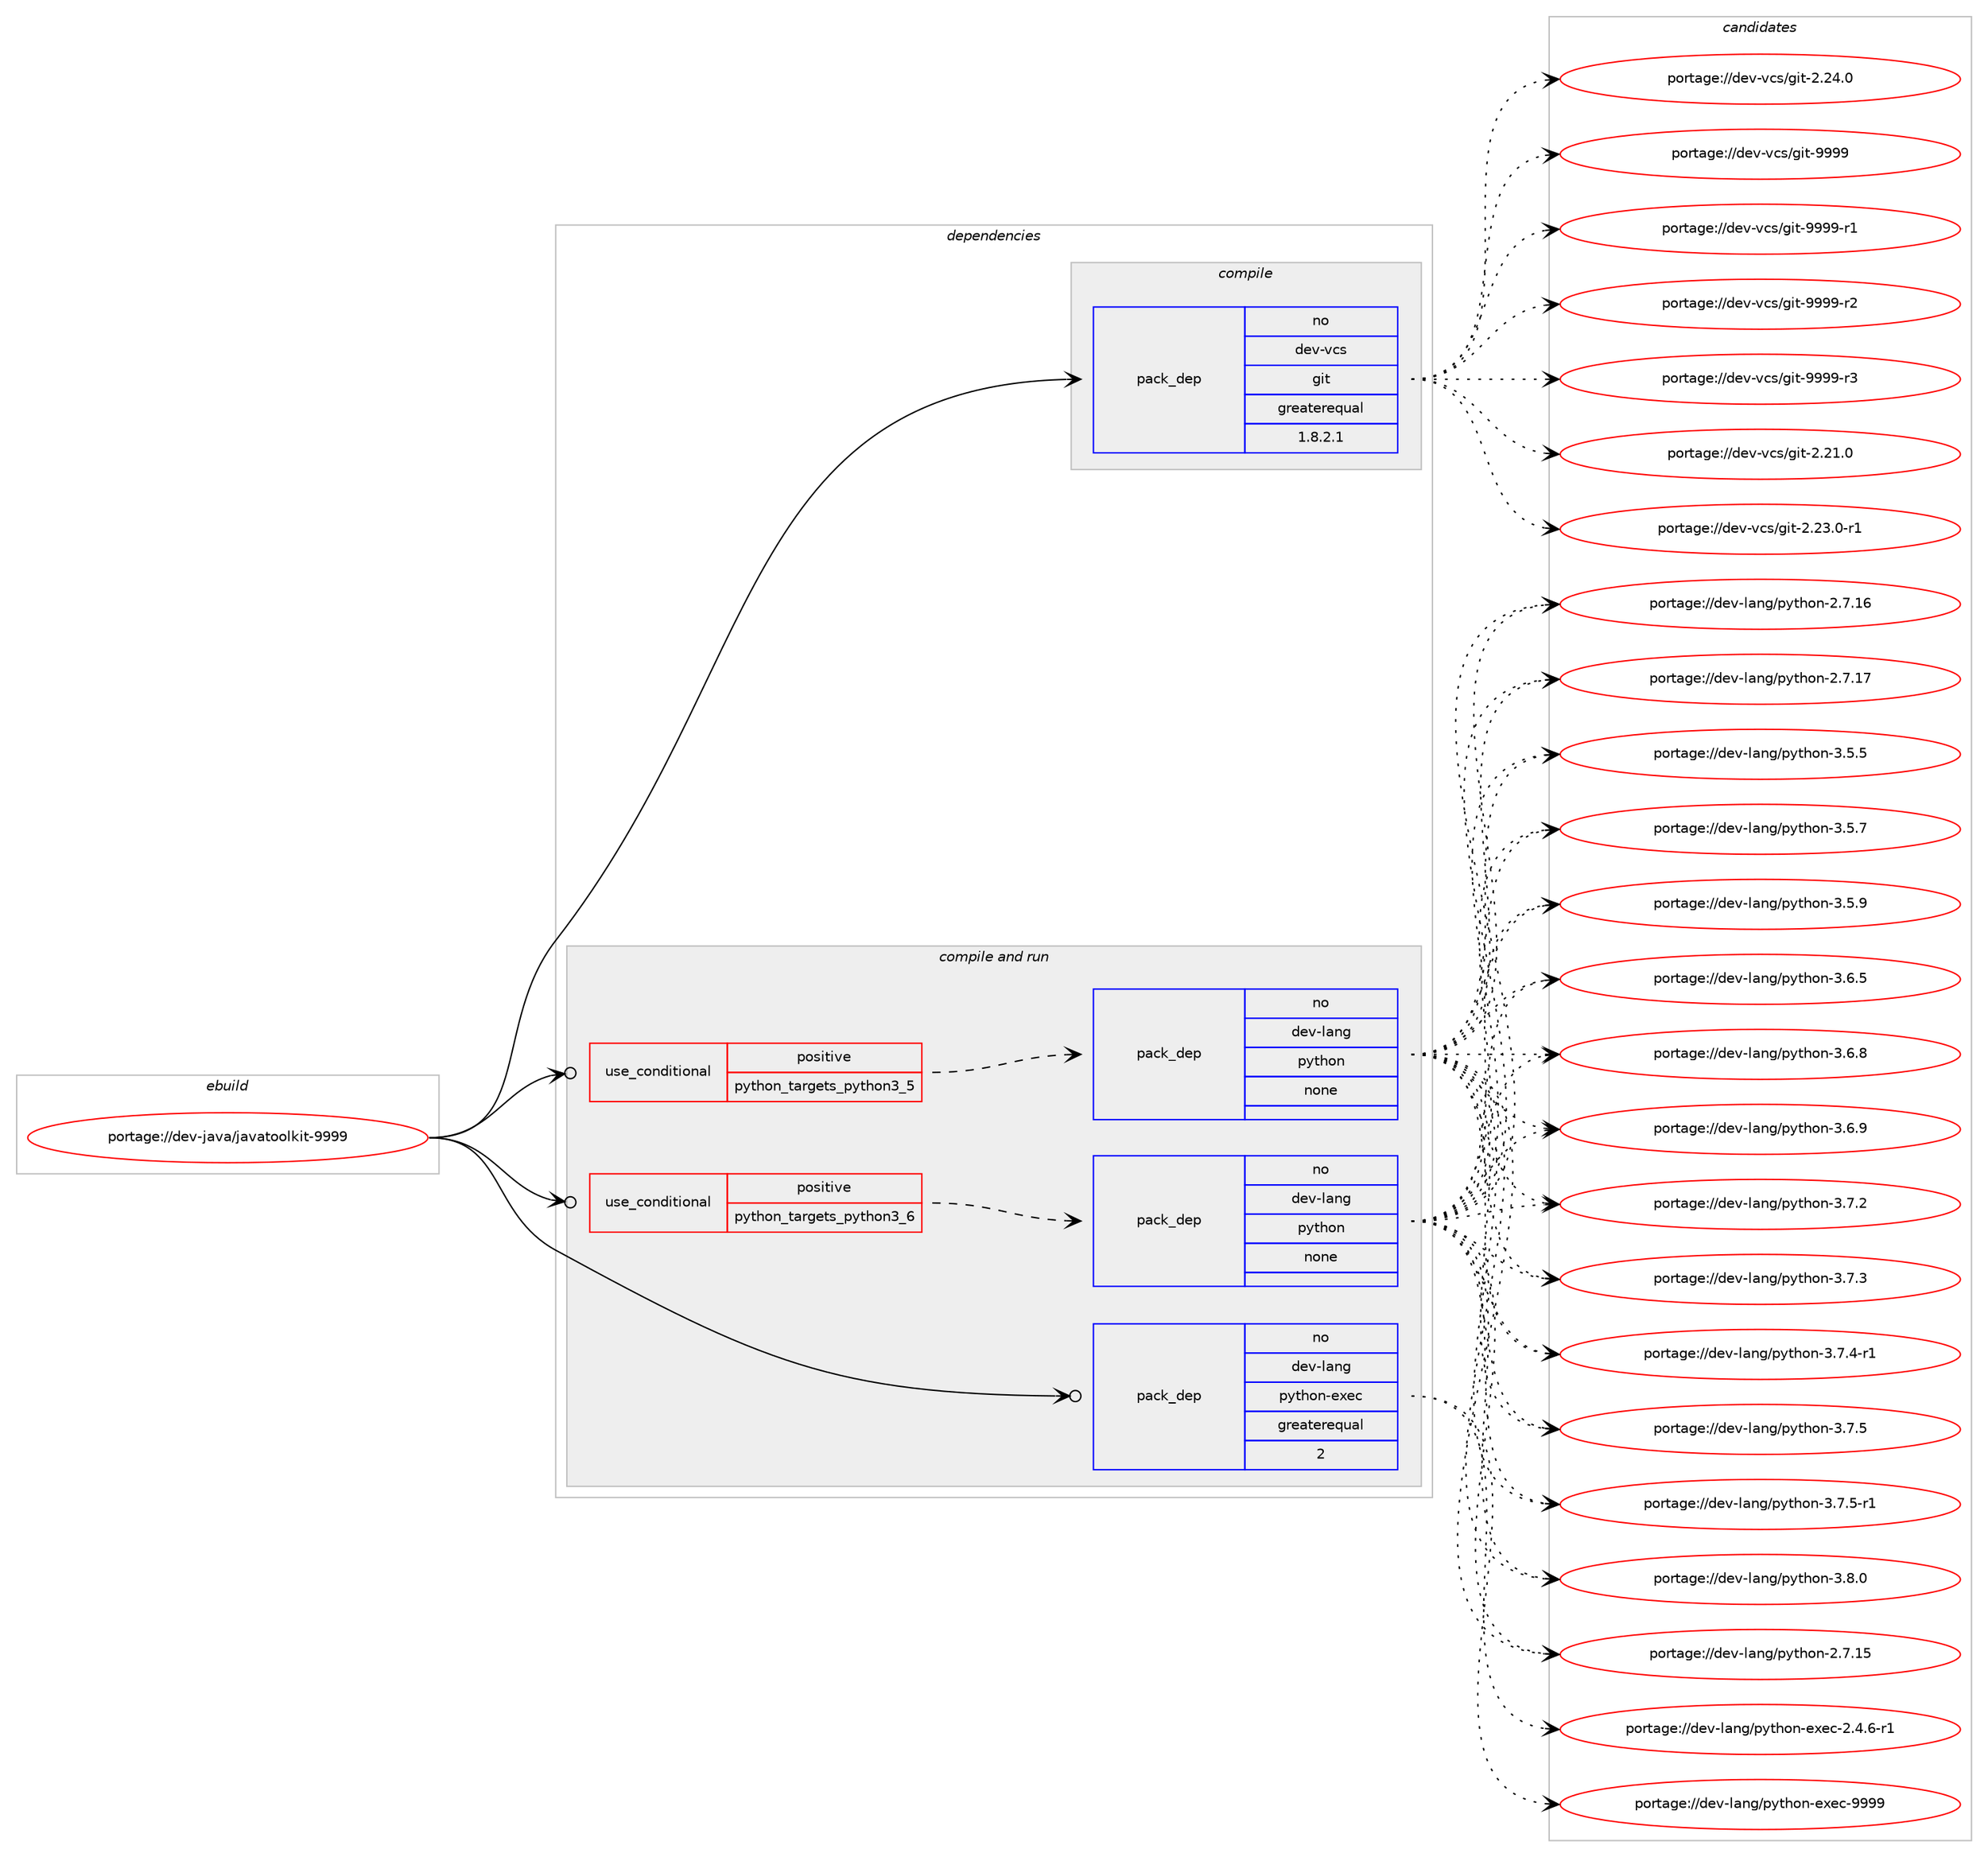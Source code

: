 digraph prolog {

# *************
# Graph options
# *************

newrank=true;
concentrate=true;
compound=true;
graph [rankdir=LR,fontname=Helvetica,fontsize=10,ranksep=1.5];#, ranksep=2.5, nodesep=0.2];
edge  [arrowhead=vee];
node  [fontname=Helvetica,fontsize=10];

# **********
# The ebuild
# **********

subgraph cluster_leftcol {
color=gray;
rank=same;
label=<<i>ebuild</i>>;
id [label="portage://dev-java/javatoolkit-9999", color=red, width=4, href="../dev-java/javatoolkit-9999.svg"];
}

# ****************
# The dependencies
# ****************

subgraph cluster_midcol {
color=gray;
label=<<i>dependencies</i>>;
subgraph cluster_compile {
fillcolor="#eeeeee";
style=filled;
label=<<i>compile</i>>;
subgraph pack67824 {
dependency88958 [label=<<TABLE BORDER="0" CELLBORDER="1" CELLSPACING="0" CELLPADDING="4" WIDTH="220"><TR><TD ROWSPAN="6" CELLPADDING="30">pack_dep</TD></TR><TR><TD WIDTH="110">no</TD></TR><TR><TD>dev-vcs</TD></TR><TR><TD>git</TD></TR><TR><TD>greaterequal</TD></TR><TR><TD>1.8.2.1</TD></TR></TABLE>>, shape=none, color=blue];
}
id:e -> dependency88958:w [weight=20,style="solid",arrowhead="vee"];
}
subgraph cluster_compileandrun {
fillcolor="#eeeeee";
style=filled;
label=<<i>compile and run</i>>;
subgraph cond18414 {
dependency88959 [label=<<TABLE BORDER="0" CELLBORDER="1" CELLSPACING="0" CELLPADDING="4"><TR><TD ROWSPAN="3" CELLPADDING="10">use_conditional</TD></TR><TR><TD>positive</TD></TR><TR><TD>python_targets_python3_5</TD></TR></TABLE>>, shape=none, color=red];
subgraph pack67825 {
dependency88960 [label=<<TABLE BORDER="0" CELLBORDER="1" CELLSPACING="0" CELLPADDING="4" WIDTH="220"><TR><TD ROWSPAN="6" CELLPADDING="30">pack_dep</TD></TR><TR><TD WIDTH="110">no</TD></TR><TR><TD>dev-lang</TD></TR><TR><TD>python</TD></TR><TR><TD>none</TD></TR><TR><TD></TD></TR></TABLE>>, shape=none, color=blue];
}
dependency88959:e -> dependency88960:w [weight=20,style="dashed",arrowhead="vee"];
}
id:e -> dependency88959:w [weight=20,style="solid",arrowhead="odotvee"];
subgraph cond18415 {
dependency88961 [label=<<TABLE BORDER="0" CELLBORDER="1" CELLSPACING="0" CELLPADDING="4"><TR><TD ROWSPAN="3" CELLPADDING="10">use_conditional</TD></TR><TR><TD>positive</TD></TR><TR><TD>python_targets_python3_6</TD></TR></TABLE>>, shape=none, color=red];
subgraph pack67826 {
dependency88962 [label=<<TABLE BORDER="0" CELLBORDER="1" CELLSPACING="0" CELLPADDING="4" WIDTH="220"><TR><TD ROWSPAN="6" CELLPADDING="30">pack_dep</TD></TR><TR><TD WIDTH="110">no</TD></TR><TR><TD>dev-lang</TD></TR><TR><TD>python</TD></TR><TR><TD>none</TD></TR><TR><TD></TD></TR></TABLE>>, shape=none, color=blue];
}
dependency88961:e -> dependency88962:w [weight=20,style="dashed",arrowhead="vee"];
}
id:e -> dependency88961:w [weight=20,style="solid",arrowhead="odotvee"];
subgraph pack67827 {
dependency88963 [label=<<TABLE BORDER="0" CELLBORDER="1" CELLSPACING="0" CELLPADDING="4" WIDTH="220"><TR><TD ROWSPAN="6" CELLPADDING="30">pack_dep</TD></TR><TR><TD WIDTH="110">no</TD></TR><TR><TD>dev-lang</TD></TR><TR><TD>python-exec</TD></TR><TR><TD>greaterequal</TD></TR><TR><TD>2</TD></TR></TABLE>>, shape=none, color=blue];
}
id:e -> dependency88963:w [weight=20,style="solid",arrowhead="odotvee"];
}
subgraph cluster_run {
fillcolor="#eeeeee";
style=filled;
label=<<i>run</i>>;
}
}

# **************
# The candidates
# **************

subgraph cluster_choices {
rank=same;
color=gray;
label=<<i>candidates</i>>;

subgraph choice67824 {
color=black;
nodesep=1;
choiceportage10010111845118991154710310511645504650494648 [label="portage://dev-vcs/git-2.21.0", color=red, width=4,href="../dev-vcs/git-2.21.0.svg"];
choiceportage100101118451189911547103105116455046505146484511449 [label="portage://dev-vcs/git-2.23.0-r1", color=red, width=4,href="../dev-vcs/git-2.23.0-r1.svg"];
choiceportage10010111845118991154710310511645504650524648 [label="portage://dev-vcs/git-2.24.0", color=red, width=4,href="../dev-vcs/git-2.24.0.svg"];
choiceportage1001011184511899115471031051164557575757 [label="portage://dev-vcs/git-9999", color=red, width=4,href="../dev-vcs/git-9999.svg"];
choiceportage10010111845118991154710310511645575757574511449 [label="portage://dev-vcs/git-9999-r1", color=red, width=4,href="../dev-vcs/git-9999-r1.svg"];
choiceportage10010111845118991154710310511645575757574511450 [label="portage://dev-vcs/git-9999-r2", color=red, width=4,href="../dev-vcs/git-9999-r2.svg"];
choiceportage10010111845118991154710310511645575757574511451 [label="portage://dev-vcs/git-9999-r3", color=red, width=4,href="../dev-vcs/git-9999-r3.svg"];
dependency88958:e -> choiceportage10010111845118991154710310511645504650494648:w [style=dotted,weight="100"];
dependency88958:e -> choiceportage100101118451189911547103105116455046505146484511449:w [style=dotted,weight="100"];
dependency88958:e -> choiceportage10010111845118991154710310511645504650524648:w [style=dotted,weight="100"];
dependency88958:e -> choiceportage1001011184511899115471031051164557575757:w [style=dotted,weight="100"];
dependency88958:e -> choiceportage10010111845118991154710310511645575757574511449:w [style=dotted,weight="100"];
dependency88958:e -> choiceportage10010111845118991154710310511645575757574511450:w [style=dotted,weight="100"];
dependency88958:e -> choiceportage10010111845118991154710310511645575757574511451:w [style=dotted,weight="100"];
}
subgraph choice67825 {
color=black;
nodesep=1;
choiceportage10010111845108971101034711212111610411111045504655464953 [label="portage://dev-lang/python-2.7.15", color=red, width=4,href="../dev-lang/python-2.7.15.svg"];
choiceportage10010111845108971101034711212111610411111045504655464954 [label="portage://dev-lang/python-2.7.16", color=red, width=4,href="../dev-lang/python-2.7.16.svg"];
choiceportage10010111845108971101034711212111610411111045504655464955 [label="portage://dev-lang/python-2.7.17", color=red, width=4,href="../dev-lang/python-2.7.17.svg"];
choiceportage100101118451089711010347112121116104111110455146534653 [label="portage://dev-lang/python-3.5.5", color=red, width=4,href="../dev-lang/python-3.5.5.svg"];
choiceportage100101118451089711010347112121116104111110455146534655 [label="portage://dev-lang/python-3.5.7", color=red, width=4,href="../dev-lang/python-3.5.7.svg"];
choiceportage100101118451089711010347112121116104111110455146534657 [label="portage://dev-lang/python-3.5.9", color=red, width=4,href="../dev-lang/python-3.5.9.svg"];
choiceportage100101118451089711010347112121116104111110455146544653 [label="portage://dev-lang/python-3.6.5", color=red, width=4,href="../dev-lang/python-3.6.5.svg"];
choiceportage100101118451089711010347112121116104111110455146544656 [label="portage://dev-lang/python-3.6.8", color=red, width=4,href="../dev-lang/python-3.6.8.svg"];
choiceportage100101118451089711010347112121116104111110455146544657 [label="portage://dev-lang/python-3.6.9", color=red, width=4,href="../dev-lang/python-3.6.9.svg"];
choiceportage100101118451089711010347112121116104111110455146554650 [label="portage://dev-lang/python-3.7.2", color=red, width=4,href="../dev-lang/python-3.7.2.svg"];
choiceportage100101118451089711010347112121116104111110455146554651 [label="portage://dev-lang/python-3.7.3", color=red, width=4,href="../dev-lang/python-3.7.3.svg"];
choiceportage1001011184510897110103471121211161041111104551465546524511449 [label="portage://dev-lang/python-3.7.4-r1", color=red, width=4,href="../dev-lang/python-3.7.4-r1.svg"];
choiceportage100101118451089711010347112121116104111110455146554653 [label="portage://dev-lang/python-3.7.5", color=red, width=4,href="../dev-lang/python-3.7.5.svg"];
choiceportage1001011184510897110103471121211161041111104551465546534511449 [label="portage://dev-lang/python-3.7.5-r1", color=red, width=4,href="../dev-lang/python-3.7.5-r1.svg"];
choiceportage100101118451089711010347112121116104111110455146564648 [label="portage://dev-lang/python-3.8.0", color=red, width=4,href="../dev-lang/python-3.8.0.svg"];
dependency88960:e -> choiceportage10010111845108971101034711212111610411111045504655464953:w [style=dotted,weight="100"];
dependency88960:e -> choiceportage10010111845108971101034711212111610411111045504655464954:w [style=dotted,weight="100"];
dependency88960:e -> choiceportage10010111845108971101034711212111610411111045504655464955:w [style=dotted,weight="100"];
dependency88960:e -> choiceportage100101118451089711010347112121116104111110455146534653:w [style=dotted,weight="100"];
dependency88960:e -> choiceportage100101118451089711010347112121116104111110455146534655:w [style=dotted,weight="100"];
dependency88960:e -> choiceportage100101118451089711010347112121116104111110455146534657:w [style=dotted,weight="100"];
dependency88960:e -> choiceportage100101118451089711010347112121116104111110455146544653:w [style=dotted,weight="100"];
dependency88960:e -> choiceportage100101118451089711010347112121116104111110455146544656:w [style=dotted,weight="100"];
dependency88960:e -> choiceportage100101118451089711010347112121116104111110455146544657:w [style=dotted,weight="100"];
dependency88960:e -> choiceportage100101118451089711010347112121116104111110455146554650:w [style=dotted,weight="100"];
dependency88960:e -> choiceportage100101118451089711010347112121116104111110455146554651:w [style=dotted,weight="100"];
dependency88960:e -> choiceportage1001011184510897110103471121211161041111104551465546524511449:w [style=dotted,weight="100"];
dependency88960:e -> choiceportage100101118451089711010347112121116104111110455146554653:w [style=dotted,weight="100"];
dependency88960:e -> choiceportage1001011184510897110103471121211161041111104551465546534511449:w [style=dotted,weight="100"];
dependency88960:e -> choiceportage100101118451089711010347112121116104111110455146564648:w [style=dotted,weight="100"];
}
subgraph choice67826 {
color=black;
nodesep=1;
choiceportage10010111845108971101034711212111610411111045504655464953 [label="portage://dev-lang/python-2.7.15", color=red, width=4,href="../dev-lang/python-2.7.15.svg"];
choiceportage10010111845108971101034711212111610411111045504655464954 [label="portage://dev-lang/python-2.7.16", color=red, width=4,href="../dev-lang/python-2.7.16.svg"];
choiceportage10010111845108971101034711212111610411111045504655464955 [label="portage://dev-lang/python-2.7.17", color=red, width=4,href="../dev-lang/python-2.7.17.svg"];
choiceportage100101118451089711010347112121116104111110455146534653 [label="portage://dev-lang/python-3.5.5", color=red, width=4,href="../dev-lang/python-3.5.5.svg"];
choiceportage100101118451089711010347112121116104111110455146534655 [label="portage://dev-lang/python-3.5.7", color=red, width=4,href="../dev-lang/python-3.5.7.svg"];
choiceportage100101118451089711010347112121116104111110455146534657 [label="portage://dev-lang/python-3.5.9", color=red, width=4,href="../dev-lang/python-3.5.9.svg"];
choiceportage100101118451089711010347112121116104111110455146544653 [label="portage://dev-lang/python-3.6.5", color=red, width=4,href="../dev-lang/python-3.6.5.svg"];
choiceportage100101118451089711010347112121116104111110455146544656 [label="portage://dev-lang/python-3.6.8", color=red, width=4,href="../dev-lang/python-3.6.8.svg"];
choiceportage100101118451089711010347112121116104111110455146544657 [label="portage://dev-lang/python-3.6.9", color=red, width=4,href="../dev-lang/python-3.6.9.svg"];
choiceportage100101118451089711010347112121116104111110455146554650 [label="portage://dev-lang/python-3.7.2", color=red, width=4,href="../dev-lang/python-3.7.2.svg"];
choiceportage100101118451089711010347112121116104111110455146554651 [label="portage://dev-lang/python-3.7.3", color=red, width=4,href="../dev-lang/python-3.7.3.svg"];
choiceportage1001011184510897110103471121211161041111104551465546524511449 [label="portage://dev-lang/python-3.7.4-r1", color=red, width=4,href="../dev-lang/python-3.7.4-r1.svg"];
choiceportage100101118451089711010347112121116104111110455146554653 [label="portage://dev-lang/python-3.7.5", color=red, width=4,href="../dev-lang/python-3.7.5.svg"];
choiceportage1001011184510897110103471121211161041111104551465546534511449 [label="portage://dev-lang/python-3.7.5-r1", color=red, width=4,href="../dev-lang/python-3.7.5-r1.svg"];
choiceportage100101118451089711010347112121116104111110455146564648 [label="portage://dev-lang/python-3.8.0", color=red, width=4,href="../dev-lang/python-3.8.0.svg"];
dependency88962:e -> choiceportage10010111845108971101034711212111610411111045504655464953:w [style=dotted,weight="100"];
dependency88962:e -> choiceportage10010111845108971101034711212111610411111045504655464954:w [style=dotted,weight="100"];
dependency88962:e -> choiceportage10010111845108971101034711212111610411111045504655464955:w [style=dotted,weight="100"];
dependency88962:e -> choiceportage100101118451089711010347112121116104111110455146534653:w [style=dotted,weight="100"];
dependency88962:e -> choiceportage100101118451089711010347112121116104111110455146534655:w [style=dotted,weight="100"];
dependency88962:e -> choiceportage100101118451089711010347112121116104111110455146534657:w [style=dotted,weight="100"];
dependency88962:e -> choiceportage100101118451089711010347112121116104111110455146544653:w [style=dotted,weight="100"];
dependency88962:e -> choiceportage100101118451089711010347112121116104111110455146544656:w [style=dotted,weight="100"];
dependency88962:e -> choiceportage100101118451089711010347112121116104111110455146544657:w [style=dotted,weight="100"];
dependency88962:e -> choiceportage100101118451089711010347112121116104111110455146554650:w [style=dotted,weight="100"];
dependency88962:e -> choiceportage100101118451089711010347112121116104111110455146554651:w [style=dotted,weight="100"];
dependency88962:e -> choiceportage1001011184510897110103471121211161041111104551465546524511449:w [style=dotted,weight="100"];
dependency88962:e -> choiceportage100101118451089711010347112121116104111110455146554653:w [style=dotted,weight="100"];
dependency88962:e -> choiceportage1001011184510897110103471121211161041111104551465546534511449:w [style=dotted,weight="100"];
dependency88962:e -> choiceportage100101118451089711010347112121116104111110455146564648:w [style=dotted,weight="100"];
}
subgraph choice67827 {
color=black;
nodesep=1;
choiceportage10010111845108971101034711212111610411111045101120101994550465246544511449 [label="portage://dev-lang/python-exec-2.4.6-r1", color=red, width=4,href="../dev-lang/python-exec-2.4.6-r1.svg"];
choiceportage10010111845108971101034711212111610411111045101120101994557575757 [label="portage://dev-lang/python-exec-9999", color=red, width=4,href="../dev-lang/python-exec-9999.svg"];
dependency88963:e -> choiceportage10010111845108971101034711212111610411111045101120101994550465246544511449:w [style=dotted,weight="100"];
dependency88963:e -> choiceportage10010111845108971101034711212111610411111045101120101994557575757:w [style=dotted,weight="100"];
}
}

}
